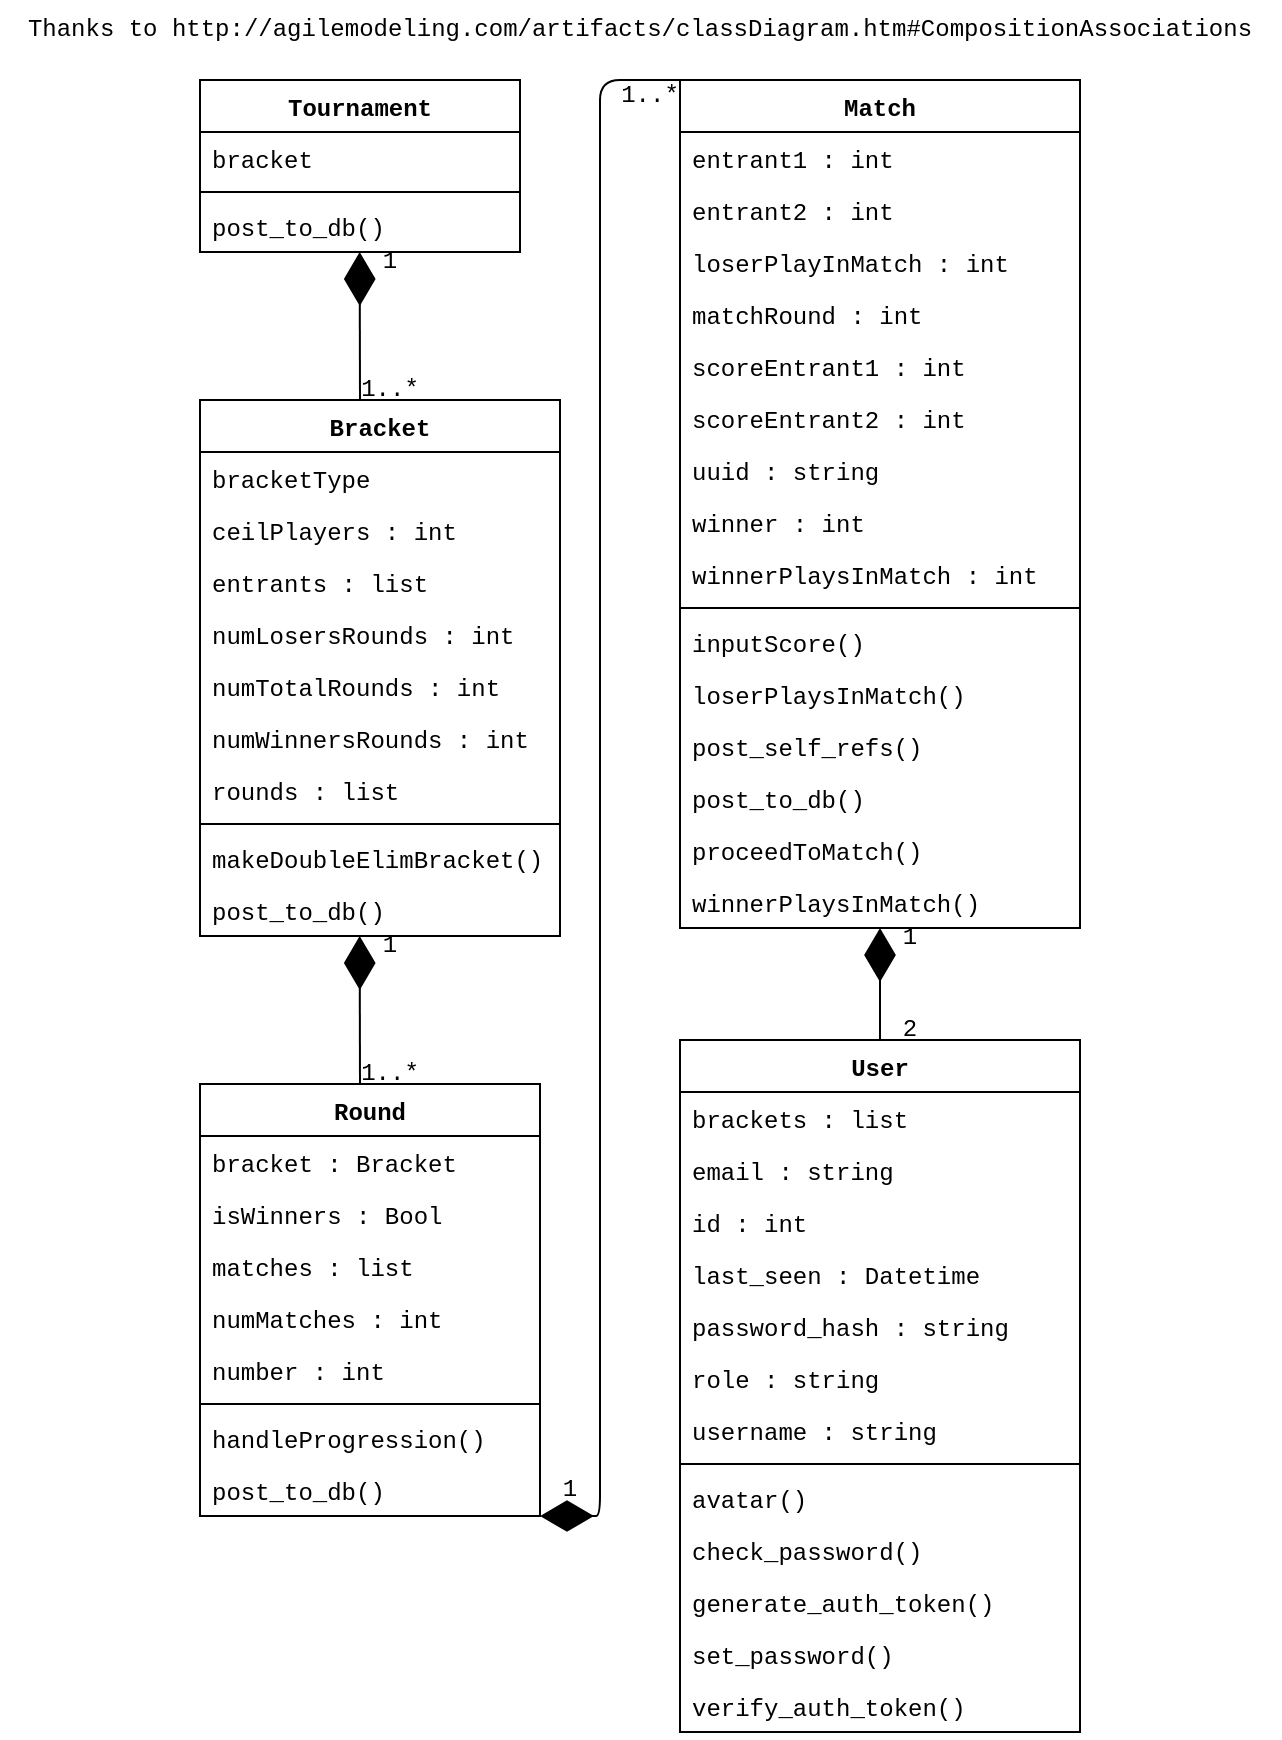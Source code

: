 <mxfile version="12.6.5" type="device"><diagram id="Jq5HH7XgQWrTTd1bxSg3" name="Page-1"><mxGraphModel dx="1422" dy="825" grid="1" gridSize="10" guides="1" tooltips="1" connect="1" arrows="1" fold="1" page="1" pageScale="1" pageWidth="1600" pageHeight="1200" math="0" shadow="0"><root><mxCell id="0"/><mxCell id="1" parent="0"/><mxCell id="m4zedCqlivCbkzbcb7uF-5" value="Tournament" style="swimlane;fontStyle=1;align=center;verticalAlign=top;childLayout=stackLayout;horizontal=1;startSize=26;horizontalStack=0;resizeParent=1;resizeParentMax=0;resizeLast=0;collapsible=1;marginBottom=0;fontFamily=Courier New;" parent="1" vertex="1"><mxGeometry x="260" y="240" width="160" height="86" as="geometry"/></mxCell><mxCell id="m4zedCqlivCbkzbcb7uF-6" value="bracket" style="text;strokeColor=none;fillColor=none;align=left;verticalAlign=top;spacingLeft=4;spacingRight=4;overflow=hidden;rotatable=0;points=[[0,0.5],[1,0.5]];portConstraint=eastwest;fontFamily=Courier New;" parent="m4zedCqlivCbkzbcb7uF-5" vertex="1"><mxGeometry y="26" width="160" height="26" as="geometry"/></mxCell><mxCell id="m4zedCqlivCbkzbcb7uF-7" value="" style="line;strokeWidth=1;fillColor=none;align=left;verticalAlign=middle;spacingTop=-1;spacingLeft=3;spacingRight=3;rotatable=0;labelPosition=right;points=[];portConstraint=eastwest;fontFamily=Courier New;" parent="m4zedCqlivCbkzbcb7uF-5" vertex="1"><mxGeometry y="52" width="160" height="8" as="geometry"/></mxCell><mxCell id="m4zedCqlivCbkzbcb7uF-8" value="post_to_db()" style="text;strokeColor=none;fillColor=none;align=left;verticalAlign=top;spacingLeft=4;spacingRight=4;overflow=hidden;rotatable=0;points=[[0,0.5],[1,0.5]];portConstraint=eastwest;fontFamily=Courier New;" parent="m4zedCqlivCbkzbcb7uF-5" vertex="1"><mxGeometry y="60" width="160" height="26" as="geometry"/></mxCell><mxCell id="m4zedCqlivCbkzbcb7uF-9" value="" style="endArrow=diamondThin;endFill=1;endSize=24;html=1;entryX=0.499;entryY=1;entryDx=0;entryDy=0;fontFamily=Courier New;entryPerimeter=0;" parent="1" target="m4zedCqlivCbkzbcb7uF-8" edge="1"><mxGeometry width="160" relative="1" as="geometry"><mxPoint x="340" y="400" as="sourcePoint"/><mxPoint x="700" y="150" as="targetPoint"/></mxGeometry></mxCell><mxCell id="m4zedCqlivCbkzbcb7uF-10" value="Bracket" style="swimlane;fontStyle=1;align=center;verticalAlign=top;childLayout=stackLayout;horizontal=1;startSize=26;horizontalStack=0;resizeParent=1;resizeParentMax=0;resizeLast=0;collapsible=1;marginBottom=0;fontFamily=Courier New;" parent="1" vertex="1"><mxGeometry x="260" y="400" width="180" height="268" as="geometry"/></mxCell><mxCell id="m4zedCqlivCbkzbcb7uF-11" value="bracketType" style="text;strokeColor=none;fillColor=none;align=left;verticalAlign=top;spacingLeft=4;spacingRight=4;overflow=hidden;rotatable=0;points=[[0,0.5],[1,0.5]];portConstraint=eastwest;fontFamily=Courier New;" parent="m4zedCqlivCbkzbcb7uF-10" vertex="1"><mxGeometry y="26" width="180" height="26" as="geometry"/></mxCell><mxCell id="m4zedCqlivCbkzbcb7uF-50" value="ceilPlayers : int" style="text;strokeColor=none;fillColor=none;align=left;verticalAlign=top;spacingLeft=4;spacingRight=4;overflow=hidden;rotatable=0;points=[[0,0.5],[1,0.5]];portConstraint=eastwest;fontFamily=Courier New;" parent="m4zedCqlivCbkzbcb7uF-10" vertex="1"><mxGeometry y="52" width="180" height="26" as="geometry"/></mxCell><mxCell id="m4zedCqlivCbkzbcb7uF-51" value="entrants : list" style="text;strokeColor=none;fillColor=none;align=left;verticalAlign=top;spacingLeft=4;spacingRight=4;overflow=hidden;rotatable=0;points=[[0,0.5],[1,0.5]];portConstraint=eastwest;fontFamily=Courier New;" parent="m4zedCqlivCbkzbcb7uF-10" vertex="1"><mxGeometry y="78" width="180" height="26" as="geometry"/></mxCell><mxCell id="m4zedCqlivCbkzbcb7uF-52" value="numLosersRounds : int" style="text;strokeColor=none;fillColor=none;align=left;verticalAlign=top;spacingLeft=4;spacingRight=4;overflow=hidden;rotatable=0;points=[[0,0.5],[1,0.5]];portConstraint=eastwest;fontFamily=Courier New;" parent="m4zedCqlivCbkzbcb7uF-10" vertex="1"><mxGeometry y="104" width="180" height="26" as="geometry"/></mxCell><mxCell id="m4zedCqlivCbkzbcb7uF-53" value="numTotalRounds : int" style="text;strokeColor=none;fillColor=none;align=left;verticalAlign=top;spacingLeft=4;spacingRight=4;overflow=hidden;rotatable=0;points=[[0,0.5],[1,0.5]];portConstraint=eastwest;fontFamily=Courier New;" parent="m4zedCqlivCbkzbcb7uF-10" vertex="1"><mxGeometry y="130" width="180" height="26" as="geometry"/></mxCell><mxCell id="m4zedCqlivCbkzbcb7uF-54" value="numWinnersRounds : int" style="text;strokeColor=none;fillColor=none;align=left;verticalAlign=top;spacingLeft=4;spacingRight=4;overflow=hidden;rotatable=0;points=[[0,0.5],[1,0.5]];portConstraint=eastwest;fontFamily=Courier New;" parent="m4zedCqlivCbkzbcb7uF-10" vertex="1"><mxGeometry y="156" width="180" height="26" as="geometry"/></mxCell><mxCell id="m4zedCqlivCbkzbcb7uF-61" value="rounds : list" style="text;strokeColor=none;fillColor=none;align=left;verticalAlign=top;spacingLeft=4;spacingRight=4;overflow=hidden;rotatable=0;points=[[0,0.5],[1,0.5]];portConstraint=eastwest;fontFamily=Courier New;" parent="m4zedCqlivCbkzbcb7uF-10" vertex="1"><mxGeometry y="182" width="180" height="26" as="geometry"/></mxCell><mxCell id="m4zedCqlivCbkzbcb7uF-12" value="" style="line;strokeWidth=1;fillColor=none;align=left;verticalAlign=middle;spacingTop=-1;spacingLeft=3;spacingRight=3;rotatable=0;labelPosition=right;points=[];portConstraint=eastwest;fontFamily=Courier New;" parent="m4zedCqlivCbkzbcb7uF-10" vertex="1"><mxGeometry y="208" width="180" height="8" as="geometry"/></mxCell><mxCell id="m4zedCqlivCbkzbcb7uF-24" value="makeDoubleElimBracket()" style="text;strokeColor=none;fillColor=none;align=left;verticalAlign=top;spacingLeft=4;spacingRight=4;overflow=hidden;rotatable=0;points=[[0,0.5],[1,0.5]];portConstraint=eastwest;fontFamily=Courier New;" parent="m4zedCqlivCbkzbcb7uF-10" vertex="1"><mxGeometry y="216" width="180" height="26" as="geometry"/></mxCell><mxCell id="m4zedCqlivCbkzbcb7uF-25" value="post_to_db()" style="text;strokeColor=none;fillColor=none;align=left;verticalAlign=top;spacingLeft=4;spacingRight=4;overflow=hidden;rotatable=0;points=[[0,0.5],[1,0.5]];portConstraint=eastwest;fontFamily=Courier New;" parent="m4zedCqlivCbkzbcb7uF-10" vertex="1"><mxGeometry y="242" width="180" height="26" as="geometry"/></mxCell><mxCell id="m4zedCqlivCbkzbcb7uF-64" value="Thanks to&amp;nbsp;http://agilemodeling.com/artifacts/classDiagram.htm#CompositionAssociations" style="text;html=1;strokeColor=none;fillColor=none;align=center;verticalAlign=middle;whiteSpace=wrap;rounded=0;fontFamily=Courier New;" parent="1" vertex="1"><mxGeometry x="160" y="200" width="640" height="30" as="geometry"/></mxCell><mxCell id="m4zedCqlivCbkzbcb7uF-65" value="1" style="text;html=1;strokeColor=none;fillColor=none;align=center;verticalAlign=middle;whiteSpace=wrap;rounded=0;fontFamily=Courier New;" parent="1" vertex="1"><mxGeometry x="350" y="326" width="10" height="10" as="geometry"/></mxCell><mxCell id="m4zedCqlivCbkzbcb7uF-66" value="1..*" style="text;html=1;strokeColor=none;fillColor=none;align=center;verticalAlign=middle;whiteSpace=wrap;rounded=0;fontFamily=Courier New;" parent="1" vertex="1"><mxGeometry x="340" y="390" width="30" height="10" as="geometry"/></mxCell><mxCell id="m4zedCqlivCbkzbcb7uF-79" value="Round" style="swimlane;fontStyle=1;align=center;verticalAlign=top;childLayout=stackLayout;horizontal=1;startSize=26;horizontalStack=0;resizeParent=1;resizeParentMax=0;resizeLast=0;collapsible=1;marginBottom=0;fontFamily=Courier New;" parent="1" vertex="1"><mxGeometry x="260" y="742" width="170" height="216" as="geometry"/></mxCell><mxCell id="m4zedCqlivCbkzbcb7uF-80" value="bracket : Bracket" style="text;strokeColor=none;fillColor=none;align=left;verticalAlign=top;spacingLeft=4;spacingRight=4;overflow=hidden;rotatable=0;points=[[0,0.5],[1,0.5]];portConstraint=eastwest;fontFamily=Courier New;" parent="m4zedCqlivCbkzbcb7uF-79" vertex="1"><mxGeometry y="26" width="170" height="26" as="geometry"/></mxCell><mxCell id="m4zedCqlivCbkzbcb7uF-81" value="isWinners : Bool" style="text;strokeColor=none;fillColor=none;align=left;verticalAlign=top;spacingLeft=4;spacingRight=4;overflow=hidden;rotatable=0;points=[[0,0.5],[1,0.5]];portConstraint=eastwest;fontFamily=Courier New;" parent="m4zedCqlivCbkzbcb7uF-79" vertex="1"><mxGeometry y="52" width="170" height="26" as="geometry"/></mxCell><mxCell id="m4zedCqlivCbkzbcb7uF-82" value="matches : list" style="text;strokeColor=none;fillColor=none;align=left;verticalAlign=top;spacingLeft=4;spacingRight=4;overflow=hidden;rotatable=0;points=[[0,0.5],[1,0.5]];portConstraint=eastwest;fontFamily=Courier New;" parent="m4zedCqlivCbkzbcb7uF-79" vertex="1"><mxGeometry y="78" width="170" height="26" as="geometry"/></mxCell><mxCell id="m4zedCqlivCbkzbcb7uF-83" value="numMatches : int" style="text;strokeColor=none;fillColor=none;align=left;verticalAlign=top;spacingLeft=4;spacingRight=4;overflow=hidden;rotatable=0;points=[[0,0.5],[1,0.5]];portConstraint=eastwest;fontFamily=Courier New;" parent="m4zedCqlivCbkzbcb7uF-79" vertex="1"><mxGeometry y="104" width="170" height="26" as="geometry"/></mxCell><mxCell id="m4zedCqlivCbkzbcb7uF-84" value="number : int" style="text;strokeColor=none;fillColor=none;align=left;verticalAlign=top;spacingLeft=4;spacingRight=4;overflow=hidden;rotatable=0;points=[[0,0.5],[1,0.5]];portConstraint=eastwest;fontFamily=Courier New;" parent="m4zedCqlivCbkzbcb7uF-79" vertex="1"><mxGeometry y="130" width="170" height="26" as="geometry"/></mxCell><mxCell id="m4zedCqlivCbkzbcb7uF-87" value="" style="line;strokeWidth=1;fillColor=none;align=left;verticalAlign=middle;spacingTop=-1;spacingLeft=3;spacingRight=3;rotatable=0;labelPosition=right;points=[];portConstraint=eastwest;fontFamily=Courier New;" parent="m4zedCqlivCbkzbcb7uF-79" vertex="1"><mxGeometry y="156" width="170" height="8" as="geometry"/></mxCell><mxCell id="m4zedCqlivCbkzbcb7uF-88" value="handleProgression()" style="text;strokeColor=none;fillColor=none;align=left;verticalAlign=top;spacingLeft=4;spacingRight=4;overflow=hidden;rotatable=0;points=[[0,0.5],[1,0.5]];portConstraint=eastwest;fontFamily=Courier New;" parent="m4zedCqlivCbkzbcb7uF-79" vertex="1"><mxGeometry y="164" width="170" height="26" as="geometry"/></mxCell><mxCell id="m4zedCqlivCbkzbcb7uF-89" value="post_to_db()" style="text;strokeColor=none;fillColor=none;align=left;verticalAlign=top;spacingLeft=4;spacingRight=4;overflow=hidden;rotatable=0;points=[[0,0.5],[1,0.5]];portConstraint=eastwest;fontFamily=Courier New;" parent="m4zedCqlivCbkzbcb7uF-79" vertex="1"><mxGeometry y="190" width="170" height="26" as="geometry"/></mxCell><mxCell id="m4zedCqlivCbkzbcb7uF-96" value="" style="endArrow=diamondThin;endFill=1;endSize=24;html=1;entryX=1;entryY=0.5;entryDx=0;entryDy=0;fontFamily=Courier New;edgeStyle=orthogonalEdgeStyle;" parent="1" edge="1"><mxGeometry width="160" relative="1" as="geometry"><mxPoint x="500" y="240" as="sourcePoint"/><mxPoint x="430" y="958.0" as="targetPoint"/><Array as="points"><mxPoint x="460" y="240"/><mxPoint x="460" y="958"/></Array></mxGeometry></mxCell><mxCell id="m4zedCqlivCbkzbcb7uF-97" value="1" style="text;html=1;strokeColor=none;fillColor=none;align=center;verticalAlign=middle;whiteSpace=wrap;rounded=0;fontFamily=Courier New;" parent="1" vertex="1"><mxGeometry x="440" y="940" width="10" height="10" as="geometry"/></mxCell><mxCell id="m4zedCqlivCbkzbcb7uF-98" value="1..*" style="text;html=1;strokeColor=none;fillColor=none;align=center;verticalAlign=middle;whiteSpace=wrap;rounded=0;fontFamily=Courier New;" parent="1" vertex="1"><mxGeometry x="470" y="242.86" width="30" height="10" as="geometry"/></mxCell><mxCell id="m4zedCqlivCbkzbcb7uF-99" value="Match" style="swimlane;fontStyle=1;align=center;verticalAlign=top;childLayout=stackLayout;horizontal=1;startSize=26;horizontalStack=0;resizeParent=1;resizeParentMax=0;resizeLast=0;collapsible=1;marginBottom=0;fontFamily=Courier New;" parent="1" vertex="1"><mxGeometry x="500" y="240" width="200" height="424" as="geometry"/></mxCell><mxCell id="m4zedCqlivCbkzbcb7uF-100" value="entrant1 : int" style="text;strokeColor=none;fillColor=none;align=left;verticalAlign=top;spacingLeft=4;spacingRight=4;overflow=hidden;rotatable=0;points=[[0,0.5],[1,0.5]];portConstraint=eastwest;fontFamily=Courier New;" parent="m4zedCqlivCbkzbcb7uF-99" vertex="1"><mxGeometry y="26" width="200" height="26" as="geometry"/></mxCell><mxCell id="m4zedCqlivCbkzbcb7uF-101" value="entrant2 : int" style="text;strokeColor=none;fillColor=none;align=left;verticalAlign=top;spacingLeft=4;spacingRight=4;overflow=hidden;rotatable=0;points=[[0,0.5],[1,0.5]];portConstraint=eastwest;fontFamily=Courier New;" parent="m4zedCqlivCbkzbcb7uF-99" vertex="1"><mxGeometry y="52" width="200" height="26" as="geometry"/></mxCell><mxCell id="m4zedCqlivCbkzbcb7uF-102" value="loserPlayInMatch : int" style="text;strokeColor=none;fillColor=none;align=left;verticalAlign=top;spacingLeft=4;spacingRight=4;overflow=hidden;rotatable=0;points=[[0,0.5],[1,0.5]];portConstraint=eastwest;fontFamily=Courier New;" parent="m4zedCqlivCbkzbcb7uF-99" vertex="1"><mxGeometry y="78" width="200" height="26" as="geometry"/></mxCell><mxCell id="m4zedCqlivCbkzbcb7uF-103" value="matchRound : int" style="text;strokeColor=none;fillColor=none;align=left;verticalAlign=top;spacingLeft=4;spacingRight=4;overflow=hidden;rotatable=0;points=[[0,0.5],[1,0.5]];portConstraint=eastwest;fontFamily=Courier New;" parent="m4zedCqlivCbkzbcb7uF-99" vertex="1"><mxGeometry y="104" width="200" height="26" as="geometry"/></mxCell><mxCell id="m4zedCqlivCbkzbcb7uF-104" value="scoreEntrant1 : int" style="text;strokeColor=none;fillColor=none;align=left;verticalAlign=top;spacingLeft=4;spacingRight=4;overflow=hidden;rotatable=0;points=[[0,0.5],[1,0.5]];portConstraint=eastwest;fontFamily=Courier New;" parent="m4zedCqlivCbkzbcb7uF-99" vertex="1"><mxGeometry y="130" width="200" height="26" as="geometry"/></mxCell><mxCell id="m4zedCqlivCbkzbcb7uF-105" value="scoreEntrant2 : int" style="text;strokeColor=none;fillColor=none;align=left;verticalAlign=top;spacingLeft=4;spacingRight=4;overflow=hidden;rotatable=0;points=[[0,0.5],[1,0.5]];portConstraint=eastwest;fontFamily=Courier New;" parent="m4zedCqlivCbkzbcb7uF-99" vertex="1"><mxGeometry y="156" width="200" height="26" as="geometry"/></mxCell><mxCell id="m4zedCqlivCbkzbcb7uF-106" value="uuid : string" style="text;strokeColor=none;fillColor=none;align=left;verticalAlign=top;spacingLeft=4;spacingRight=4;overflow=hidden;rotatable=0;points=[[0,0.5],[1,0.5]];portConstraint=eastwest;fontFamily=Courier New;" parent="m4zedCqlivCbkzbcb7uF-99" vertex="1"><mxGeometry y="182" width="200" height="26" as="geometry"/></mxCell><mxCell id="m4zedCqlivCbkzbcb7uF-107" value="winner : int" style="text;strokeColor=none;fillColor=none;align=left;verticalAlign=top;spacingLeft=4;spacingRight=4;overflow=hidden;rotatable=0;points=[[0,0.5],[1,0.5]];portConstraint=eastwest;fontFamily=Courier New;" parent="m4zedCqlivCbkzbcb7uF-99" vertex="1"><mxGeometry y="208" width="200" height="26" as="geometry"/></mxCell><mxCell id="m4zedCqlivCbkzbcb7uF-108" value="winnerPlaysInMatch : int" style="text;strokeColor=none;fillColor=none;align=left;verticalAlign=top;spacingLeft=4;spacingRight=4;overflow=hidden;rotatable=0;points=[[0,0.5],[1,0.5]];portConstraint=eastwest;fontFamily=Courier New;" parent="m4zedCqlivCbkzbcb7uF-99" vertex="1"><mxGeometry y="234" width="200" height="26" as="geometry"/></mxCell><mxCell id="m4zedCqlivCbkzbcb7uF-110" value="" style="line;strokeWidth=1;fillColor=none;align=left;verticalAlign=middle;spacingTop=-1;spacingLeft=3;spacingRight=3;rotatable=0;labelPosition=right;points=[];portConstraint=eastwest;fontFamily=Courier New;" parent="m4zedCqlivCbkzbcb7uF-99" vertex="1"><mxGeometry y="260" width="200" height="8" as="geometry"/></mxCell><mxCell id="m4zedCqlivCbkzbcb7uF-111" value="inputScore()" style="text;strokeColor=none;fillColor=none;align=left;verticalAlign=top;spacingLeft=4;spacingRight=4;overflow=hidden;rotatable=0;points=[[0,0.5],[1,0.5]];portConstraint=eastwest;fontFamily=Courier New;" parent="m4zedCqlivCbkzbcb7uF-99" vertex="1"><mxGeometry y="268" width="200" height="26" as="geometry"/></mxCell><mxCell id="m4zedCqlivCbkzbcb7uF-112" value="loserPlaysInMatch()" style="text;strokeColor=none;fillColor=none;align=left;verticalAlign=top;spacingLeft=4;spacingRight=4;overflow=hidden;rotatable=0;points=[[0,0.5],[1,0.5]];portConstraint=eastwest;fontFamily=Courier New;" parent="m4zedCqlivCbkzbcb7uF-99" vertex="1"><mxGeometry y="294" width="200" height="26" as="geometry"/></mxCell><mxCell id="m4zedCqlivCbkzbcb7uF-113" value="post_self_refs()" style="text;strokeColor=none;fillColor=none;align=left;verticalAlign=top;spacingLeft=4;spacingRight=4;overflow=hidden;rotatable=0;points=[[0,0.5],[1,0.5]];portConstraint=eastwest;fontFamily=Courier New;" parent="m4zedCqlivCbkzbcb7uF-99" vertex="1"><mxGeometry y="320" width="200" height="26" as="geometry"/></mxCell><mxCell id="m4zedCqlivCbkzbcb7uF-114" value="post_to_db()" style="text;strokeColor=none;fillColor=none;align=left;verticalAlign=top;spacingLeft=4;spacingRight=4;overflow=hidden;rotatable=0;points=[[0,0.5],[1,0.5]];portConstraint=eastwest;fontFamily=Courier New;" parent="m4zedCqlivCbkzbcb7uF-99" vertex="1"><mxGeometry y="346" width="200" height="26" as="geometry"/></mxCell><mxCell id="m4zedCqlivCbkzbcb7uF-115" value="proceedToMatch()" style="text;strokeColor=none;fillColor=none;align=left;verticalAlign=top;spacingLeft=4;spacingRight=4;overflow=hidden;rotatable=0;points=[[0,0.5],[1,0.5]];portConstraint=eastwest;fontFamily=Courier New;" parent="m4zedCqlivCbkzbcb7uF-99" vertex="1"><mxGeometry y="372" width="200" height="26" as="geometry"/></mxCell><mxCell id="m4zedCqlivCbkzbcb7uF-116" value="winnerPlaysInMatch()" style="text;strokeColor=none;fillColor=none;align=left;verticalAlign=top;spacingLeft=4;spacingRight=4;overflow=hidden;rotatable=0;points=[[0,0.5],[1,0.5]];portConstraint=eastwest;fontFamily=Courier New;" parent="m4zedCqlivCbkzbcb7uF-99" vertex="1"><mxGeometry y="398" width="200" height="26" as="geometry"/></mxCell><mxCell id="m4zedCqlivCbkzbcb7uF-123" value="" style="endArrow=diamondThin;endFill=1;endSize=24;html=1;entryX=0.499;entryY=1;entryDx=0;entryDy=0;fontFamily=Courier New;entryPerimeter=0;" parent="1" edge="1"><mxGeometry width="160" relative="1" as="geometry"><mxPoint x="340" y="742" as="sourcePoint"/><mxPoint x="339.84" y="668" as="targetPoint"/></mxGeometry></mxCell><mxCell id="m4zedCqlivCbkzbcb7uF-124" value="1" style="text;html=1;strokeColor=none;fillColor=none;align=center;verticalAlign=middle;whiteSpace=wrap;rounded=0;fontFamily=Courier New;" parent="1" vertex="1"><mxGeometry x="350" y="668" width="10" height="10" as="geometry"/></mxCell><mxCell id="m4zedCqlivCbkzbcb7uF-125" value="1..*" style="text;html=1;strokeColor=none;fillColor=none;align=center;verticalAlign=middle;whiteSpace=wrap;rounded=0;fontFamily=Courier New;" parent="1" vertex="1"><mxGeometry x="340" y="732" width="30" height="10" as="geometry"/></mxCell><mxCell id="m4zedCqlivCbkzbcb7uF-127" value="User" style="swimlane;fontStyle=1;align=center;verticalAlign=top;childLayout=stackLayout;horizontal=1;startSize=26;horizontalStack=0;resizeParent=1;resizeParentMax=0;resizeLast=0;collapsible=1;marginBottom=0;fontFamily=Courier New;" parent="1" vertex="1"><mxGeometry x="500" y="720" width="200" height="346" as="geometry"/></mxCell><mxCell id="m4zedCqlivCbkzbcb7uF-128" value="brackets : list" style="text;strokeColor=none;fillColor=none;align=left;verticalAlign=top;spacingLeft=4;spacingRight=4;overflow=hidden;rotatable=0;points=[[0,0.5],[1,0.5]];portConstraint=eastwest;fontFamily=Courier New;" parent="m4zedCqlivCbkzbcb7uF-127" vertex="1"><mxGeometry y="26" width="200" height="26" as="geometry"/></mxCell><mxCell id="m4zedCqlivCbkzbcb7uF-129" value="email : string" style="text;strokeColor=none;fillColor=none;align=left;verticalAlign=top;spacingLeft=4;spacingRight=4;overflow=hidden;rotatable=0;points=[[0,0.5],[1,0.5]];portConstraint=eastwest;fontFamily=Courier New;" parent="m4zedCqlivCbkzbcb7uF-127" vertex="1"><mxGeometry y="52" width="200" height="26" as="geometry"/></mxCell><mxCell id="m4zedCqlivCbkzbcb7uF-130" value="id : int" style="text;strokeColor=none;fillColor=none;align=left;verticalAlign=top;spacingLeft=4;spacingRight=4;overflow=hidden;rotatable=0;points=[[0,0.5],[1,0.5]];portConstraint=eastwest;fontFamily=Courier New;" parent="m4zedCqlivCbkzbcb7uF-127" vertex="1"><mxGeometry y="78" width="200" height="26" as="geometry"/></mxCell><mxCell id="m4zedCqlivCbkzbcb7uF-131" value="last_seen : Datetime" style="text;strokeColor=none;fillColor=none;align=left;verticalAlign=top;spacingLeft=4;spacingRight=4;overflow=hidden;rotatable=0;points=[[0,0.5],[1,0.5]];portConstraint=eastwest;fontFamily=Courier New;" parent="m4zedCqlivCbkzbcb7uF-127" vertex="1"><mxGeometry y="104" width="200" height="26" as="geometry"/></mxCell><mxCell id="m4zedCqlivCbkzbcb7uF-132" value="password_hash : string" style="text;strokeColor=none;fillColor=none;align=left;verticalAlign=top;spacingLeft=4;spacingRight=4;overflow=hidden;rotatable=0;points=[[0,0.5],[1,0.5]];portConstraint=eastwest;fontFamily=Courier New;" parent="m4zedCqlivCbkzbcb7uF-127" vertex="1"><mxGeometry y="130" width="200" height="26" as="geometry"/></mxCell><mxCell id="m4zedCqlivCbkzbcb7uF-133" value="role : string" style="text;strokeColor=none;fillColor=none;align=left;verticalAlign=top;spacingLeft=4;spacingRight=4;overflow=hidden;rotatable=0;points=[[0,0.5],[1,0.5]];portConstraint=eastwest;fontFamily=Courier New;" parent="m4zedCqlivCbkzbcb7uF-127" vertex="1"><mxGeometry y="156" width="200" height="26" as="geometry"/></mxCell><mxCell id="m4zedCqlivCbkzbcb7uF-134" value="username : string" style="text;strokeColor=none;fillColor=none;align=left;verticalAlign=top;spacingLeft=4;spacingRight=4;overflow=hidden;rotatable=0;points=[[0,0.5],[1,0.5]];portConstraint=eastwest;fontFamily=Courier New;" parent="m4zedCqlivCbkzbcb7uF-127" vertex="1"><mxGeometry y="182" width="200" height="26" as="geometry"/></mxCell><mxCell id="m4zedCqlivCbkzbcb7uF-135" value="" style="line;strokeWidth=1;fillColor=none;align=left;verticalAlign=middle;spacingTop=-1;spacingLeft=3;spacingRight=3;rotatable=0;labelPosition=right;points=[];portConstraint=eastwest;fontFamily=Courier New;" parent="m4zedCqlivCbkzbcb7uF-127" vertex="1"><mxGeometry y="208" width="200" height="8" as="geometry"/></mxCell><mxCell id="m4zedCqlivCbkzbcb7uF-136" value="avatar()" style="text;strokeColor=none;fillColor=none;align=left;verticalAlign=top;spacingLeft=4;spacingRight=4;overflow=hidden;rotatable=0;points=[[0,0.5],[1,0.5]];portConstraint=eastwest;fontFamily=Courier New;" parent="m4zedCqlivCbkzbcb7uF-127" vertex="1"><mxGeometry y="216" width="200" height="26" as="geometry"/></mxCell><mxCell id="m4zedCqlivCbkzbcb7uF-137" value="check_password()" style="text;strokeColor=none;fillColor=none;align=left;verticalAlign=top;spacingLeft=4;spacingRight=4;overflow=hidden;rotatable=0;points=[[0,0.5],[1,0.5]];portConstraint=eastwest;fontFamily=Courier New;" parent="m4zedCqlivCbkzbcb7uF-127" vertex="1"><mxGeometry y="242" width="200" height="26" as="geometry"/></mxCell><mxCell id="m4zedCqlivCbkzbcb7uF-138" value="generate_auth_token()" style="text;strokeColor=none;fillColor=none;align=left;verticalAlign=top;spacingLeft=4;spacingRight=4;overflow=hidden;rotatable=0;points=[[0,0.5],[1,0.5]];portConstraint=eastwest;fontFamily=Courier New;" parent="m4zedCqlivCbkzbcb7uF-127" vertex="1"><mxGeometry y="268" width="200" height="26" as="geometry"/></mxCell><mxCell id="m4zedCqlivCbkzbcb7uF-139" value="set_password()" style="text;strokeColor=none;fillColor=none;align=left;verticalAlign=top;spacingLeft=4;spacingRight=4;overflow=hidden;rotatable=0;points=[[0,0.5],[1,0.5]];portConstraint=eastwest;fontFamily=Courier New;" parent="m4zedCqlivCbkzbcb7uF-127" vertex="1"><mxGeometry y="294" width="200" height="26" as="geometry"/></mxCell><mxCell id="m4zedCqlivCbkzbcb7uF-140" value="verify_auth_token()" style="text;strokeColor=none;fillColor=none;align=left;verticalAlign=top;spacingLeft=4;spacingRight=4;overflow=hidden;rotatable=0;points=[[0,0.5],[1,0.5]];portConstraint=eastwest;fontFamily=Courier New;" parent="m4zedCqlivCbkzbcb7uF-127" vertex="1"><mxGeometry y="320" width="200" height="26" as="geometry"/></mxCell><mxCell id="m4zedCqlivCbkzbcb7uF-141" value="" style="endArrow=diamondThin;endFill=1;endSize=24;html=1;entryX=0.499;entryY=1;entryDx=0;entryDy=0;fontFamily=Courier New;entryPerimeter=0;" parent="1" edge="1"><mxGeometry width="160" relative="1" as="geometry"><mxPoint x="600" y="720" as="sourcePoint"/><mxPoint x="600.0" y="664" as="targetPoint"/></mxGeometry></mxCell><mxCell id="m4zedCqlivCbkzbcb7uF-142" value="1" style="text;html=1;strokeColor=none;fillColor=none;align=center;verticalAlign=middle;whiteSpace=wrap;rounded=0;fontFamily=Courier New;" parent="1" vertex="1"><mxGeometry x="610.16" y="664" width="10" height="10" as="geometry"/></mxCell><mxCell id="m4zedCqlivCbkzbcb7uF-146" value="2" style="text;html=1;strokeColor=none;fillColor=none;align=center;verticalAlign=middle;whiteSpace=wrap;rounded=0;fontFamily=Courier New;" parent="1" vertex="1"><mxGeometry x="610.16" y="710" width="10" height="10" as="geometry"/></mxCell></root></mxGraphModel></diagram></mxfile>
